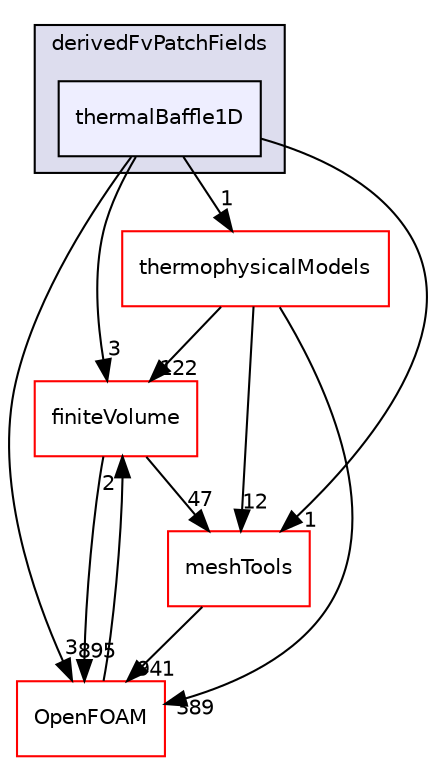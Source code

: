 digraph "src/TurbulenceModels/compressible/turbulentFluidThermoModels/derivedFvPatchFields/thermalBaffle1D" {
  bgcolor=transparent;
  compound=true
  node [ fontsize="10", fontname="Helvetica"];
  edge [ labelfontsize="10", labelfontname="Helvetica"];
  subgraph clusterdir_d7c89f283599343304e45068c6742eff {
    graph [ bgcolor="#ddddee", pencolor="black", label="derivedFvPatchFields" fontname="Helvetica", fontsize="10", URL="dir_d7c89f283599343304e45068c6742eff.html"]
  dir_1e6bca708a63b345405d2c0c084e9663 [shape=box, label="thermalBaffle1D", style="filled", fillcolor="#eeeeff", pencolor="black", URL="dir_1e6bca708a63b345405d2c0c084e9663.html"];
  }
  dir_9bd15774b555cf7259a6fa18f99fe99b [shape=box label="finiteVolume" color="red" URL="dir_9bd15774b555cf7259a6fa18f99fe99b.html"];
  dir_ae30ad0bef50cf391b24c614251bb9fd [shape=box label="meshTools" color="red" URL="dir_ae30ad0bef50cf391b24c614251bb9fd.html"];
  dir_2778d089ec5c4f66810b11f753867003 [shape=box label="thermophysicalModels" color="red" URL="dir_2778d089ec5c4f66810b11f753867003.html"];
  dir_c5473ff19b20e6ec4dfe5c310b3778a8 [shape=box label="OpenFOAM" color="red" URL="dir_c5473ff19b20e6ec4dfe5c310b3778a8.html"];
  dir_1e6bca708a63b345405d2c0c084e9663->dir_9bd15774b555cf7259a6fa18f99fe99b [headlabel="3", labeldistance=1.5 headhref="dir_003994_000814.html"];
  dir_1e6bca708a63b345405d2c0c084e9663->dir_ae30ad0bef50cf391b24c614251bb9fd [headlabel="1", labeldistance=1.5 headhref="dir_003994_001949.html"];
  dir_1e6bca708a63b345405d2c0c084e9663->dir_2778d089ec5c4f66810b11f753867003 [headlabel="1", labeldistance=1.5 headhref="dir_003994_001225.html"];
  dir_1e6bca708a63b345405d2c0c084e9663->dir_c5473ff19b20e6ec4dfe5c310b3778a8 [headlabel="3", labeldistance=1.5 headhref="dir_003994_002151.html"];
  dir_9bd15774b555cf7259a6fa18f99fe99b->dir_ae30ad0bef50cf391b24c614251bb9fd [headlabel="47", labeldistance=1.5 headhref="dir_000814_001949.html"];
  dir_9bd15774b555cf7259a6fa18f99fe99b->dir_c5473ff19b20e6ec4dfe5c310b3778a8 [headlabel="895", labeldistance=1.5 headhref="dir_000814_002151.html"];
  dir_ae30ad0bef50cf391b24c614251bb9fd->dir_c5473ff19b20e6ec4dfe5c310b3778a8 [headlabel="941", labeldistance=1.5 headhref="dir_001949_002151.html"];
  dir_2778d089ec5c4f66810b11f753867003->dir_9bd15774b555cf7259a6fa18f99fe99b [headlabel="122", labeldistance=1.5 headhref="dir_001225_000814.html"];
  dir_2778d089ec5c4f66810b11f753867003->dir_ae30ad0bef50cf391b24c614251bb9fd [headlabel="12", labeldistance=1.5 headhref="dir_001225_001949.html"];
  dir_2778d089ec5c4f66810b11f753867003->dir_c5473ff19b20e6ec4dfe5c310b3778a8 [headlabel="389", labeldistance=1.5 headhref="dir_001225_002151.html"];
  dir_c5473ff19b20e6ec4dfe5c310b3778a8->dir_9bd15774b555cf7259a6fa18f99fe99b [headlabel="2", labeldistance=1.5 headhref="dir_002151_000814.html"];
}
